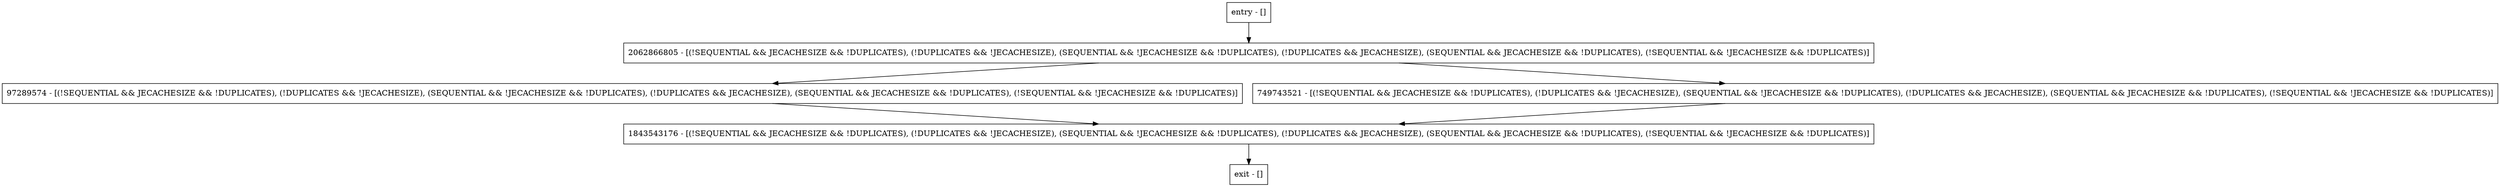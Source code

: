 digraph putNoOverwrite {
node [shape=record];
entry [label="entry - []"];
exit [label="exit - []"];
1843543176 [label="1843543176 - [(!SEQUENTIAL && JECACHESIZE && !DUPLICATES), (!DUPLICATES && !JECACHESIZE), (SEQUENTIAL && !JECACHESIZE && !DUPLICATES), (!DUPLICATES && JECACHESIZE), (SEQUENTIAL && JECACHESIZE && !DUPLICATES), (!SEQUENTIAL && !JECACHESIZE && !DUPLICATES)]"];
97289574 [label="97289574 - [(!SEQUENTIAL && JECACHESIZE && !DUPLICATES), (!DUPLICATES && !JECACHESIZE), (SEQUENTIAL && !JECACHESIZE && !DUPLICATES), (!DUPLICATES && JECACHESIZE), (SEQUENTIAL && JECACHESIZE && !DUPLICATES), (!SEQUENTIAL && !JECACHESIZE && !DUPLICATES)]"];
749743521 [label="749743521 - [(!SEQUENTIAL && JECACHESIZE && !DUPLICATES), (!DUPLICATES && !JECACHESIZE), (SEQUENTIAL && !JECACHESIZE && !DUPLICATES), (!DUPLICATES && JECACHESIZE), (SEQUENTIAL && JECACHESIZE && !DUPLICATES), (!SEQUENTIAL && !JECACHESIZE && !DUPLICATES)]"];
2062866805 [label="2062866805 - [(!SEQUENTIAL && JECACHESIZE && !DUPLICATES), (!DUPLICATES && !JECACHESIZE), (SEQUENTIAL && !JECACHESIZE && !DUPLICATES), (!DUPLICATES && JECACHESIZE), (SEQUENTIAL && JECACHESIZE && !DUPLICATES), (!SEQUENTIAL && !JECACHESIZE && !DUPLICATES)]"];
entry;
exit;
entry -> 2062866805;
1843543176 -> exit;
97289574 -> 1843543176;
749743521 -> 1843543176;
2062866805 -> 97289574;
2062866805 -> 749743521;
}
